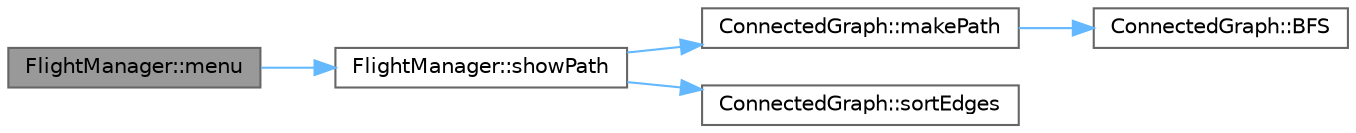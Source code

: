digraph "FlightManager::menu"
{
 // LATEX_PDF_SIZE
  bgcolor="transparent";
  edge [fontname=Helvetica,fontsize=10,labelfontname=Helvetica,labelfontsize=10];
  node [fontname=Helvetica,fontsize=10,shape=box,height=0.2,width=0.4];
  rankdir="LR";
  Node1 [label="FlightManager::menu",height=0.2,width=0.4,color="gray40", fillcolor="grey60", style="filled", fontcolor="black",tooltip="Menu function."];
  Node1 -> Node2 [color="steelblue1",style="solid"];
  Node2 [label="FlightManager::showPath",height=0.2,width=0.4,color="grey40", fillcolor="white", style="filled",URL="$class_flight_manager.html#a16130d19dc9af06f270e4f6f86a35efa",tooltip="Function that reads the airlines data and populates the graph graphAirports, flights_ and flightsCity..."];
  Node2 -> Node3 [color="steelblue1",style="solid"];
  Node3 [label="ConnectedGraph::makePath",height=0.2,width=0.4,color="grey40", fillcolor="white", style="filled",URL="$class_connected_graph.html#a4be05c9ca029c9e767417b82d9cb22ec",tooltip="Function that creates a path between the two input locations."];
  Node3 -> Node4 [color="steelblue1",style="solid"];
  Node4 [label="ConnectedGraph::BFS",height=0.2,width=0.4,color="grey40", fillcolor="white", style="filled",URL="$class_connected_graph.html#a2ba6f4859fbef9a899ab38fced1a9e3b",tooltip="Breadth-first search that traverses the graph in O(|V| + |E|)"];
  Node2 -> Node5 [color="steelblue1",style="solid"];
  Node5 [label="ConnectedGraph::sortEdges",height=0.2,width=0.4,color="grey40", fillcolor="white", style="filled",URL="$class_connected_graph.html#a44120e4d63b9295ed31636c1324f07ce",tooltip="sorts the edges of the node, time complexity O(n)"];
}
